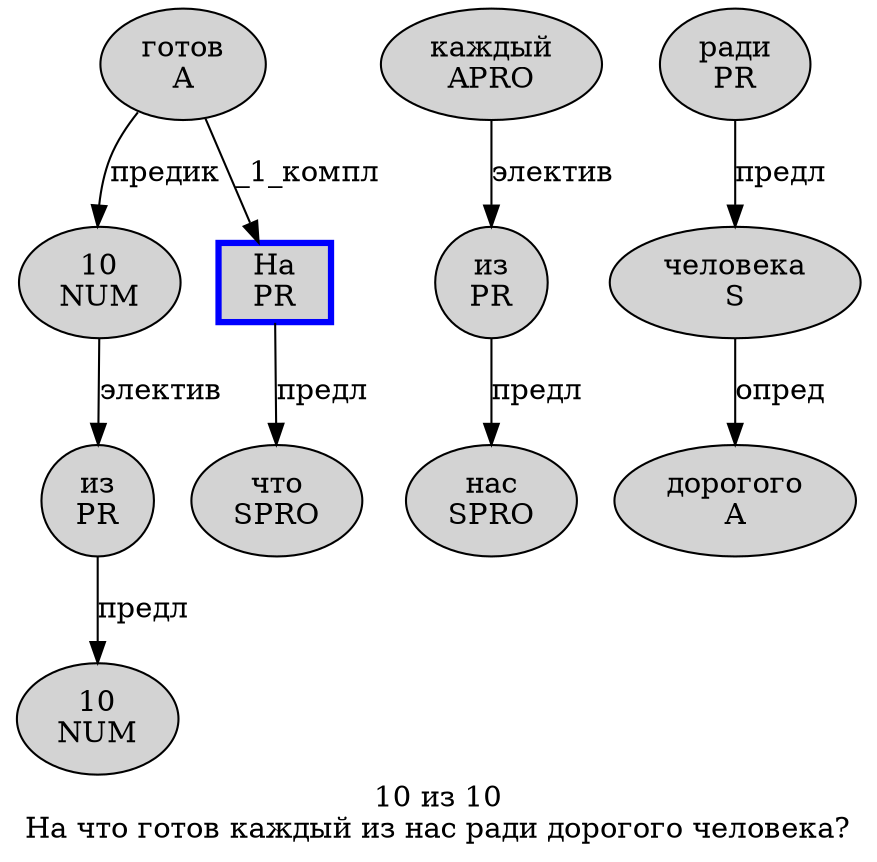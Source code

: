 digraph SENTENCE_958 {
	graph [label="10 из 10
На что готов каждый из нас ради дорогого человека?"]
	node [style=filled]
		0 [label="10
NUM" color="" fillcolor=lightgray penwidth=1 shape=ellipse]
		1 [label="из
PR" color="" fillcolor=lightgray penwidth=1 shape=ellipse]
		2 [label="10
NUM" color="" fillcolor=lightgray penwidth=1 shape=ellipse]
		3 [label="На
PR" color=blue fillcolor=lightgray penwidth=3 shape=box]
		4 [label="что
SPRO" color="" fillcolor=lightgray penwidth=1 shape=ellipse]
		5 [label="готов
A" color="" fillcolor=lightgray penwidth=1 shape=ellipse]
		6 [label="каждый
APRO" color="" fillcolor=lightgray penwidth=1 shape=ellipse]
		7 [label="из
PR" color="" fillcolor=lightgray penwidth=1 shape=ellipse]
		8 [label="нас
SPRO" color="" fillcolor=lightgray penwidth=1 shape=ellipse]
		9 [label="ради
PR" color="" fillcolor=lightgray penwidth=1 shape=ellipse]
		10 [label="дорогого
A" color="" fillcolor=lightgray penwidth=1 shape=ellipse]
		11 [label="человека
S" color="" fillcolor=lightgray penwidth=1 shape=ellipse]
			6 -> 7 [label="электив"]
			1 -> 2 [label="предл"]
			5 -> 0 [label="предик"]
			5 -> 3 [label="_1_компл"]
			3 -> 4 [label="предл"]
			11 -> 10 [label="опред"]
			7 -> 8 [label="предл"]
			9 -> 11 [label="предл"]
			0 -> 1 [label="электив"]
}